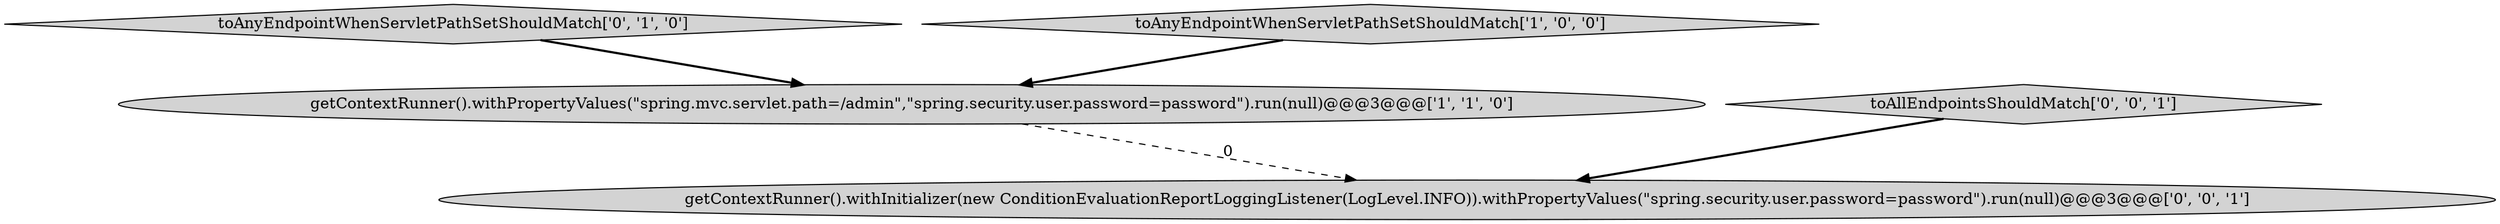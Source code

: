 digraph {
2 [style = filled, label = "toAnyEndpointWhenServletPathSetShouldMatch['0', '1', '0']", fillcolor = lightgray, shape = diamond image = "AAA0AAABBB2BBB"];
4 [style = filled, label = "getContextRunner().withInitializer(new ConditionEvaluationReportLoggingListener(LogLevel.INFO)).withPropertyValues(\"spring.security.user.password=password\").run(null)@@@3@@@['0', '0', '1']", fillcolor = lightgray, shape = ellipse image = "AAA0AAABBB3BBB"];
3 [style = filled, label = "toAllEndpointsShouldMatch['0', '0', '1']", fillcolor = lightgray, shape = diamond image = "AAA0AAABBB3BBB"];
1 [style = filled, label = "getContextRunner().withPropertyValues(\"spring.mvc.servlet.path=/admin\",\"spring.security.user.password=password\").run(null)@@@3@@@['1', '1', '0']", fillcolor = lightgray, shape = ellipse image = "AAA0AAABBB1BBB"];
0 [style = filled, label = "toAnyEndpointWhenServletPathSetShouldMatch['1', '0', '0']", fillcolor = lightgray, shape = diamond image = "AAA0AAABBB1BBB"];
1->4 [style = dashed, label="0"];
3->4 [style = bold, label=""];
0->1 [style = bold, label=""];
2->1 [style = bold, label=""];
}
